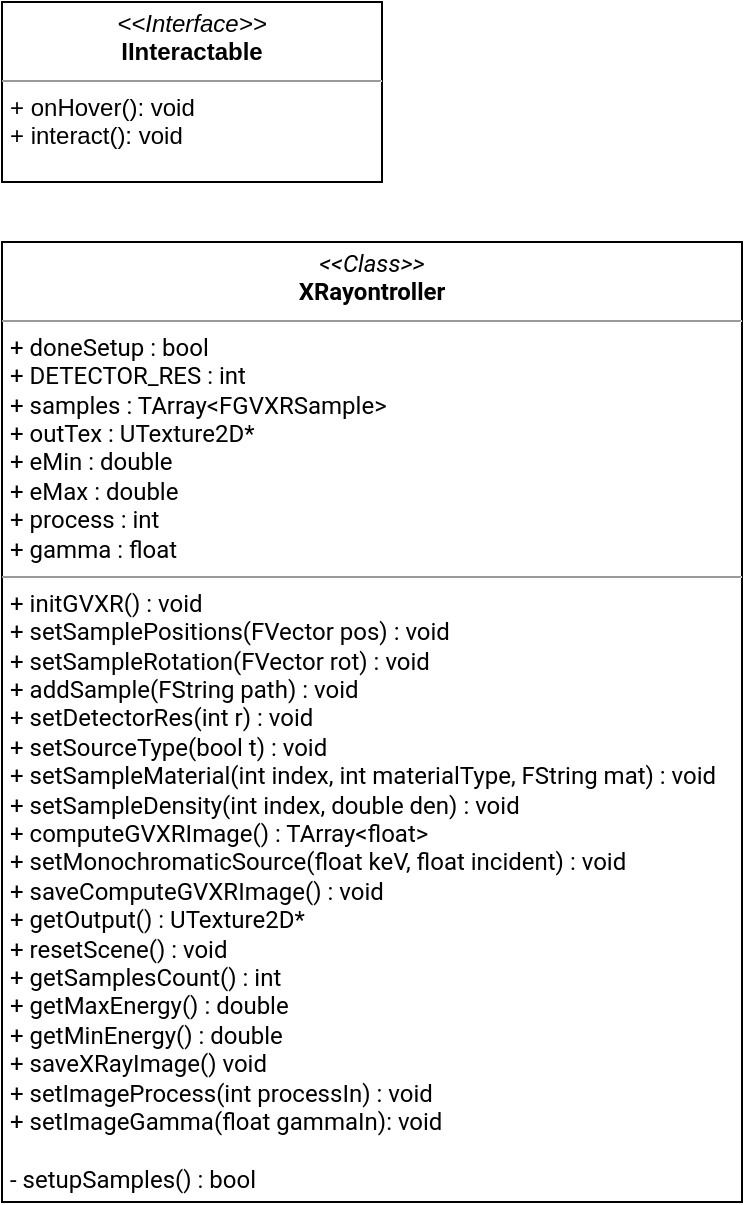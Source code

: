 <mxfile version="20.2.5" type="github">
  <diagram name="Page-1" id="9f46799a-70d6-7492-0946-bef42562c5a5">
    <mxGraphModel dx="981" dy="514" grid="1" gridSize="10" guides="1" tooltips="1" connect="1" arrows="1" fold="1" page="1" pageScale="1" pageWidth="1100" pageHeight="850" background="none" math="0" shadow="0">
      <root>
        <mxCell id="0" />
        <mxCell id="1" parent="0" />
        <mxCell id="W5YFMfT9D6hHyiriXQ-_-1" value="&lt;p style=&quot;margin:0px;margin-top:4px;text-align:center;&quot;&gt;&lt;i&gt;&amp;lt;&amp;lt;Interface&amp;gt;&amp;gt;&lt;/i&gt;&lt;br&gt;&lt;b&gt;IInteractable&lt;/b&gt;&lt;/p&gt;&lt;hr size=&quot;1&quot;&gt;&lt;p style=&quot;margin:0px;margin-left:4px;&quot;&gt;+ onHover(): void&lt;br&gt;+ interact(): void&lt;/p&gt;" style="verticalAlign=top;align=left;overflow=fill;fontSize=12;fontFamily=Helvetica;html=1;" parent="1" vertex="1">
          <mxGeometry x="50" y="30" width="190" height="90" as="geometry" />
        </mxCell>
        <mxCell id="IA_yfa8spnKmK_SZcUf4-1" value="&lt;p style=&quot;margin:0px;margin-top:4px;text-align:center;&quot;&gt;&lt;font face=&quot;Roboto&quot; data-font-src=&quot;https://fonts.googleapis.com/css?family=Roboto&quot;&gt;&lt;i style=&quot;&quot;&gt;&amp;lt;&amp;lt;Class&amp;gt;&amp;gt;&lt;/i&gt;&lt;br&gt;&lt;b style=&quot;&quot;&gt;XRayontroller&lt;/b&gt;&lt;/font&gt;&lt;/p&gt;&lt;hr size=&quot;1&quot;&gt;&lt;p style=&quot;margin:0px;margin-left:4px;&quot;&gt;&lt;font face=&quot;Roboto&quot; data-font-src=&quot;https://fonts.googleapis.com/css?family=Roboto&quot;&gt;+ doneSetup : bool&lt;br&gt;+ DETECTOR_RES : int&lt;/font&gt;&lt;/p&gt;&lt;p style=&quot;margin:0px;margin-left:4px;&quot;&gt;&lt;font face=&quot;Roboto&quot; data-font-src=&quot;https://fonts.googleapis.com/css?family=Roboto&quot;&gt;+ samples : TArray&amp;lt;FGVXRSample&amp;gt;&lt;/font&gt;&lt;/p&gt;&lt;p style=&quot;margin:0px;margin-left:4px;&quot;&gt;&lt;font face=&quot;Roboto&quot; data-font-src=&quot;https://fonts.googleapis.com/css?family=Roboto&quot;&gt;+ outTex : UTexture2D*&lt;/font&gt;&lt;/p&gt;&lt;p style=&quot;margin:0px;margin-left:4px;&quot;&gt;&lt;font face=&quot;Roboto&quot; data-font-src=&quot;https://fonts.googleapis.com/css?family=Roboto&quot;&gt;+ eMin : double&lt;/font&gt;&lt;/p&gt;&lt;p style=&quot;margin:0px;margin-left:4px;&quot;&gt;&lt;font face=&quot;Roboto&quot; data-font-src=&quot;https://fonts.googleapis.com/css?family=Roboto&quot;&gt;+ eMax : double&lt;/font&gt;&lt;/p&gt;&lt;p style=&quot;margin:0px;margin-left:4px;&quot;&gt;&lt;font face=&quot;Roboto&quot; data-font-src=&quot;https://fonts.googleapis.com/css?family=Roboto&quot;&gt;+ process : int&lt;/font&gt;&lt;/p&gt;&lt;p style=&quot;margin:0px;margin-left:4px;&quot;&gt;&lt;font face=&quot;Roboto&quot; data-font-src=&quot;https://fonts.googleapis.com/css?family=Roboto&quot;&gt;+ gamma : float&lt;/font&gt;&lt;/p&gt;&lt;hr size=&quot;1&quot;&gt;&lt;p style=&quot;margin:0px;margin-left:4px;&quot;&gt;&lt;font face=&quot;Roboto&quot; data-font-src=&quot;https://fonts.googleapis.com/css?family=Roboto&quot;&gt;+ initGVXR() : void&lt;/font&gt;&lt;/p&gt;&lt;p style=&quot;margin:0px;margin-left:4px;&quot;&gt;&lt;font face=&quot;Roboto&quot; data-font-src=&quot;https://fonts.googleapis.com/css?family=Roboto&quot;&gt;+ setSamplePositions(FVector pos) : void&lt;/font&gt;&lt;/p&gt;&lt;p style=&quot;margin:0px;margin-left:4px;&quot;&gt;&lt;font face=&quot;Roboto&quot; data-font-src=&quot;https://fonts.googleapis.com/css?family=Roboto&quot;&gt;+ setSampleRotation(FVector rot) : void&lt;/font&gt;&lt;/p&gt;&lt;p style=&quot;margin:0px;margin-left:4px;&quot;&gt;&lt;font face=&quot;Roboto&quot; data-font-src=&quot;https://fonts.googleapis.com/css?family=Roboto&quot;&gt;+ addSample(FString path) : void&lt;/font&gt;&lt;/p&gt;&lt;p style=&quot;margin:0px;margin-left:4px;&quot;&gt;&lt;font face=&quot;Roboto&quot; data-font-src=&quot;https://fonts.googleapis.com/css?family=Roboto&quot;&gt;+ setDetectorRes(int r) : void&lt;/font&gt;&lt;/p&gt;&lt;p style=&quot;margin:0px;margin-left:4px;&quot;&gt;&lt;font face=&quot;Roboto&quot; data-font-src=&quot;https://fonts.googleapis.com/css?family=Roboto&quot;&gt;+ setSourceType(bool t) : void&lt;/font&gt;&lt;/p&gt;&lt;p style=&quot;margin:0px;margin-left:4px;&quot;&gt;&lt;font face=&quot;Roboto&quot; data-font-src=&quot;https://fonts.googleapis.com/css?family=Roboto&quot;&gt;+ setSampleMaterial(int index, int materialType, FString mat) : void&lt;/font&gt;&lt;/p&gt;&lt;p style=&quot;margin:0px;margin-left:4px;&quot;&gt;&lt;font face=&quot;Roboto&quot; data-font-src=&quot;https://fonts.googleapis.com/css?family=Roboto&quot;&gt;+ setSampleDensity(int index, double den) : void&lt;/font&gt;&lt;/p&gt;&lt;p style=&quot;margin:0px;margin-left:4px;&quot;&gt;&lt;font face=&quot;Roboto&quot; data-font-src=&quot;https://fonts.googleapis.com/css?family=Roboto&quot;&gt;+ computeGVXRImage() : TArray&amp;lt;float&amp;gt;&lt;/font&gt;&lt;/p&gt;&lt;p style=&quot;margin:0px;margin-left:4px;&quot;&gt;&lt;font face=&quot;Roboto&quot; data-font-src=&quot;https://fonts.googleapis.com/css?family=Roboto&quot;&gt;+ setMonochromaticSource(float keV, float incident) : void&lt;/font&gt;&lt;/p&gt;&lt;p style=&quot;margin:0px;margin-left:4px;&quot;&gt;&lt;font face=&quot;Roboto&quot; data-font-src=&quot;https://fonts.googleapis.com/css?family=Roboto&quot;&gt;+ saveComputeGVXRImage() : void&lt;/font&gt;&lt;/p&gt;&lt;p style=&quot;margin:0px;margin-left:4px;&quot;&gt;&lt;font face=&quot;Roboto&quot; data-font-src=&quot;https://fonts.googleapis.com/css?family=Roboto&quot;&gt;+ getOutput() : UTexture2D*&lt;/font&gt;&lt;/p&gt;&lt;p style=&quot;margin:0px;margin-left:4px;&quot;&gt;&lt;font face=&quot;Roboto&quot; data-font-src=&quot;https://fonts.googleapis.com/css?family=Roboto&quot;&gt;+ resetScene() : void&lt;/font&gt;&lt;/p&gt;&lt;p style=&quot;margin:0px;margin-left:4px;&quot;&gt;&lt;font face=&quot;Roboto&quot; data-font-src=&quot;https://fonts.googleapis.com/css?family=Roboto&quot;&gt;+ getSamplesCount() : int&lt;/font&gt;&lt;/p&gt;&lt;p style=&quot;margin:0px;margin-left:4px;&quot;&gt;&lt;font face=&quot;Roboto&quot; data-font-src=&quot;https://fonts.googleapis.com/css?family=Roboto&quot;&gt;+ getMaxEnergy() : double&lt;/font&gt;&lt;/p&gt;&lt;p style=&quot;margin:0px;margin-left:4px;&quot;&gt;&lt;font face=&quot;Roboto&quot; data-font-src=&quot;https://fonts.googleapis.com/css?family=Roboto&quot;&gt;+ getMinEnergy() : double&lt;/font&gt;&lt;/p&gt;&lt;p style=&quot;margin:0px;margin-left:4px;&quot;&gt;&lt;font face=&quot;Roboto&quot; data-font-src=&quot;https://fonts.googleapis.com/css?family=Roboto&quot;&gt;+ saveXRayImage() void&lt;/font&gt;&lt;/p&gt;&lt;p style=&quot;margin:0px;margin-left:4px;&quot;&gt;&lt;font face=&quot;Roboto&quot; data-font-src=&quot;https://fonts.googleapis.com/css?family=Roboto&quot;&gt;+ setImageProcess(int processIn) : void&lt;/font&gt;&lt;/p&gt;&lt;p style=&quot;margin:0px;margin-left:4px;&quot;&gt;&lt;font face=&quot;Roboto&quot; data-font-src=&quot;https://fonts.googleapis.com/css?family=Roboto&quot;&gt;+ setImageGamma(float gammaIn): void&lt;/font&gt;&lt;/p&gt;&lt;p style=&quot;margin:0px;margin-left:4px;&quot;&gt;&lt;font face=&quot;Roboto&quot; data-font-src=&quot;https://fonts.googleapis.com/css?family=Roboto&quot;&gt;&lt;br&gt;&lt;/font&gt;&lt;/p&gt;&lt;p style=&quot;margin:0px;margin-left:4px;&quot;&gt;&lt;font face=&quot;Roboto&quot; data-font-src=&quot;https://fonts.googleapis.com/css?family=Roboto&quot;&gt;- setupSamples() : bool&lt;/font&gt;&lt;/p&gt;" style="verticalAlign=top;align=left;overflow=fill;fontSize=12;fontFamily=Roboto Flex;html=1;fontSource=https%3A%2F%2Ffonts.googleapis.com%2Fcss%3Ffamily%3DRoboto%2BFlex;" vertex="1" parent="1">
          <mxGeometry x="50" y="150" width="370" height="480" as="geometry" />
        </mxCell>
      </root>
    </mxGraphModel>
  </diagram>
</mxfile>
